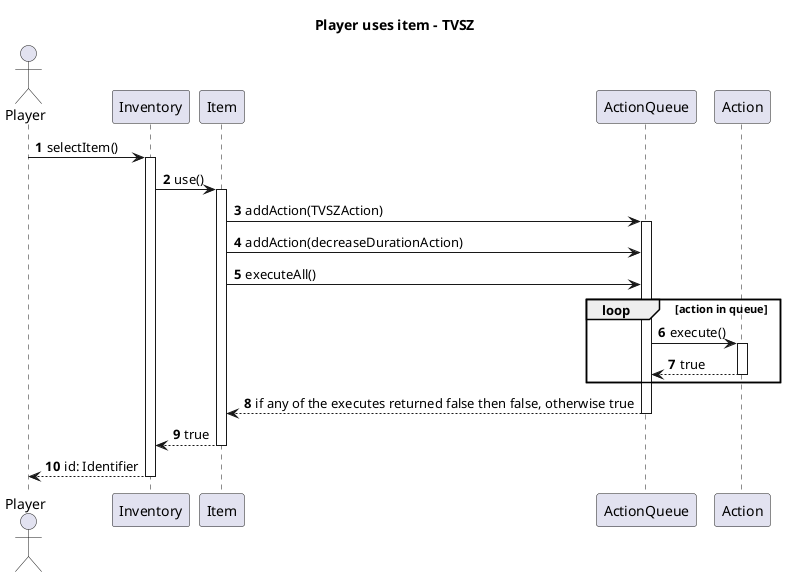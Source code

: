 @startuml
'https://plantuml.com/sequence-diagram

title Player uses item - TVSZ
autonumber

Actor Player as p
participant Inventory as inv
participant Item as item
participant ActionQueue as aq

p -> inv: selectItem()
activate inv

inv -> item: use()
activate item

item -> aq: addAction(TVSZAction)
activate aq

item -> aq: addAction(decreaseDurationAction)
item -> aq: executeAll()


loop action in queue
    aq -> Action: execute()
    activate Action
    return true
end loop

return if any of the executes returned false then false, otherwise true

return true

return id: Identifier

@enduml